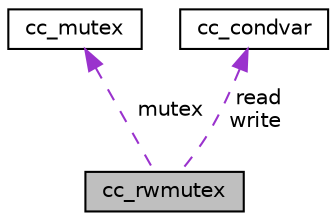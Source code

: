 digraph "cc_rwmutex"
{
 // LATEX_PDF_SIZE
  edge [fontname="Helvetica",fontsize="10",labelfontname="Helvetica",labelfontsize="10"];
  node [fontname="Helvetica",fontsize="10",shape=record];
  Node1 [label="cc_rwmutex",height=0.2,width=0.4,color="black", fillcolor="grey75", style="filled", fontcolor="black",tooltip="The structure for a read-write mutex."];
  Node2 -> Node1 [dir="back",color="darkorchid3",fontsize="10",style="dashed",label=" mutex" ,fontname="Helvetica"];
  Node2 [label="cc_mutex",height=0.2,width=0.4,color="black", fillcolor="white", style="filled",URL="$structcc__mutex.html",tooltip="The structure for a mutex."];
  Node3 -> Node1 [dir="back",color="darkorchid3",fontsize="10",style="dashed",label=" read\nwrite" ,fontname="Helvetica"];
  Node3 [label="cc_condvar",height=0.2,width=0.4,color="black", fillcolor="white", style="filled",URL="$structcc__condvar.html",tooltip="The structure for a conditional variable."];
}
